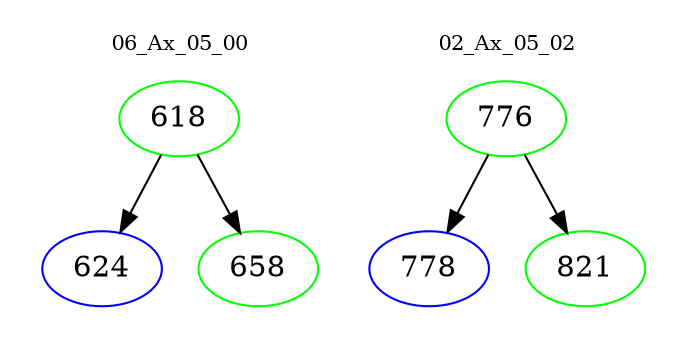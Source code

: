 digraph{
subgraph cluster_0 {
color = white
label = "06_Ax_05_00";
fontsize=10;
T0_618 [label="618", color="green"]
T0_618 -> T0_624 [color="black"]
T0_624 [label="624", color="blue"]
T0_618 -> T0_658 [color="black"]
T0_658 [label="658", color="green"]
}
subgraph cluster_1 {
color = white
label = "02_Ax_05_02";
fontsize=10;
T1_776 [label="776", color="green"]
T1_776 -> T1_778 [color="black"]
T1_778 [label="778", color="blue"]
T1_776 -> T1_821 [color="black"]
T1_821 [label="821", color="green"]
}
}
